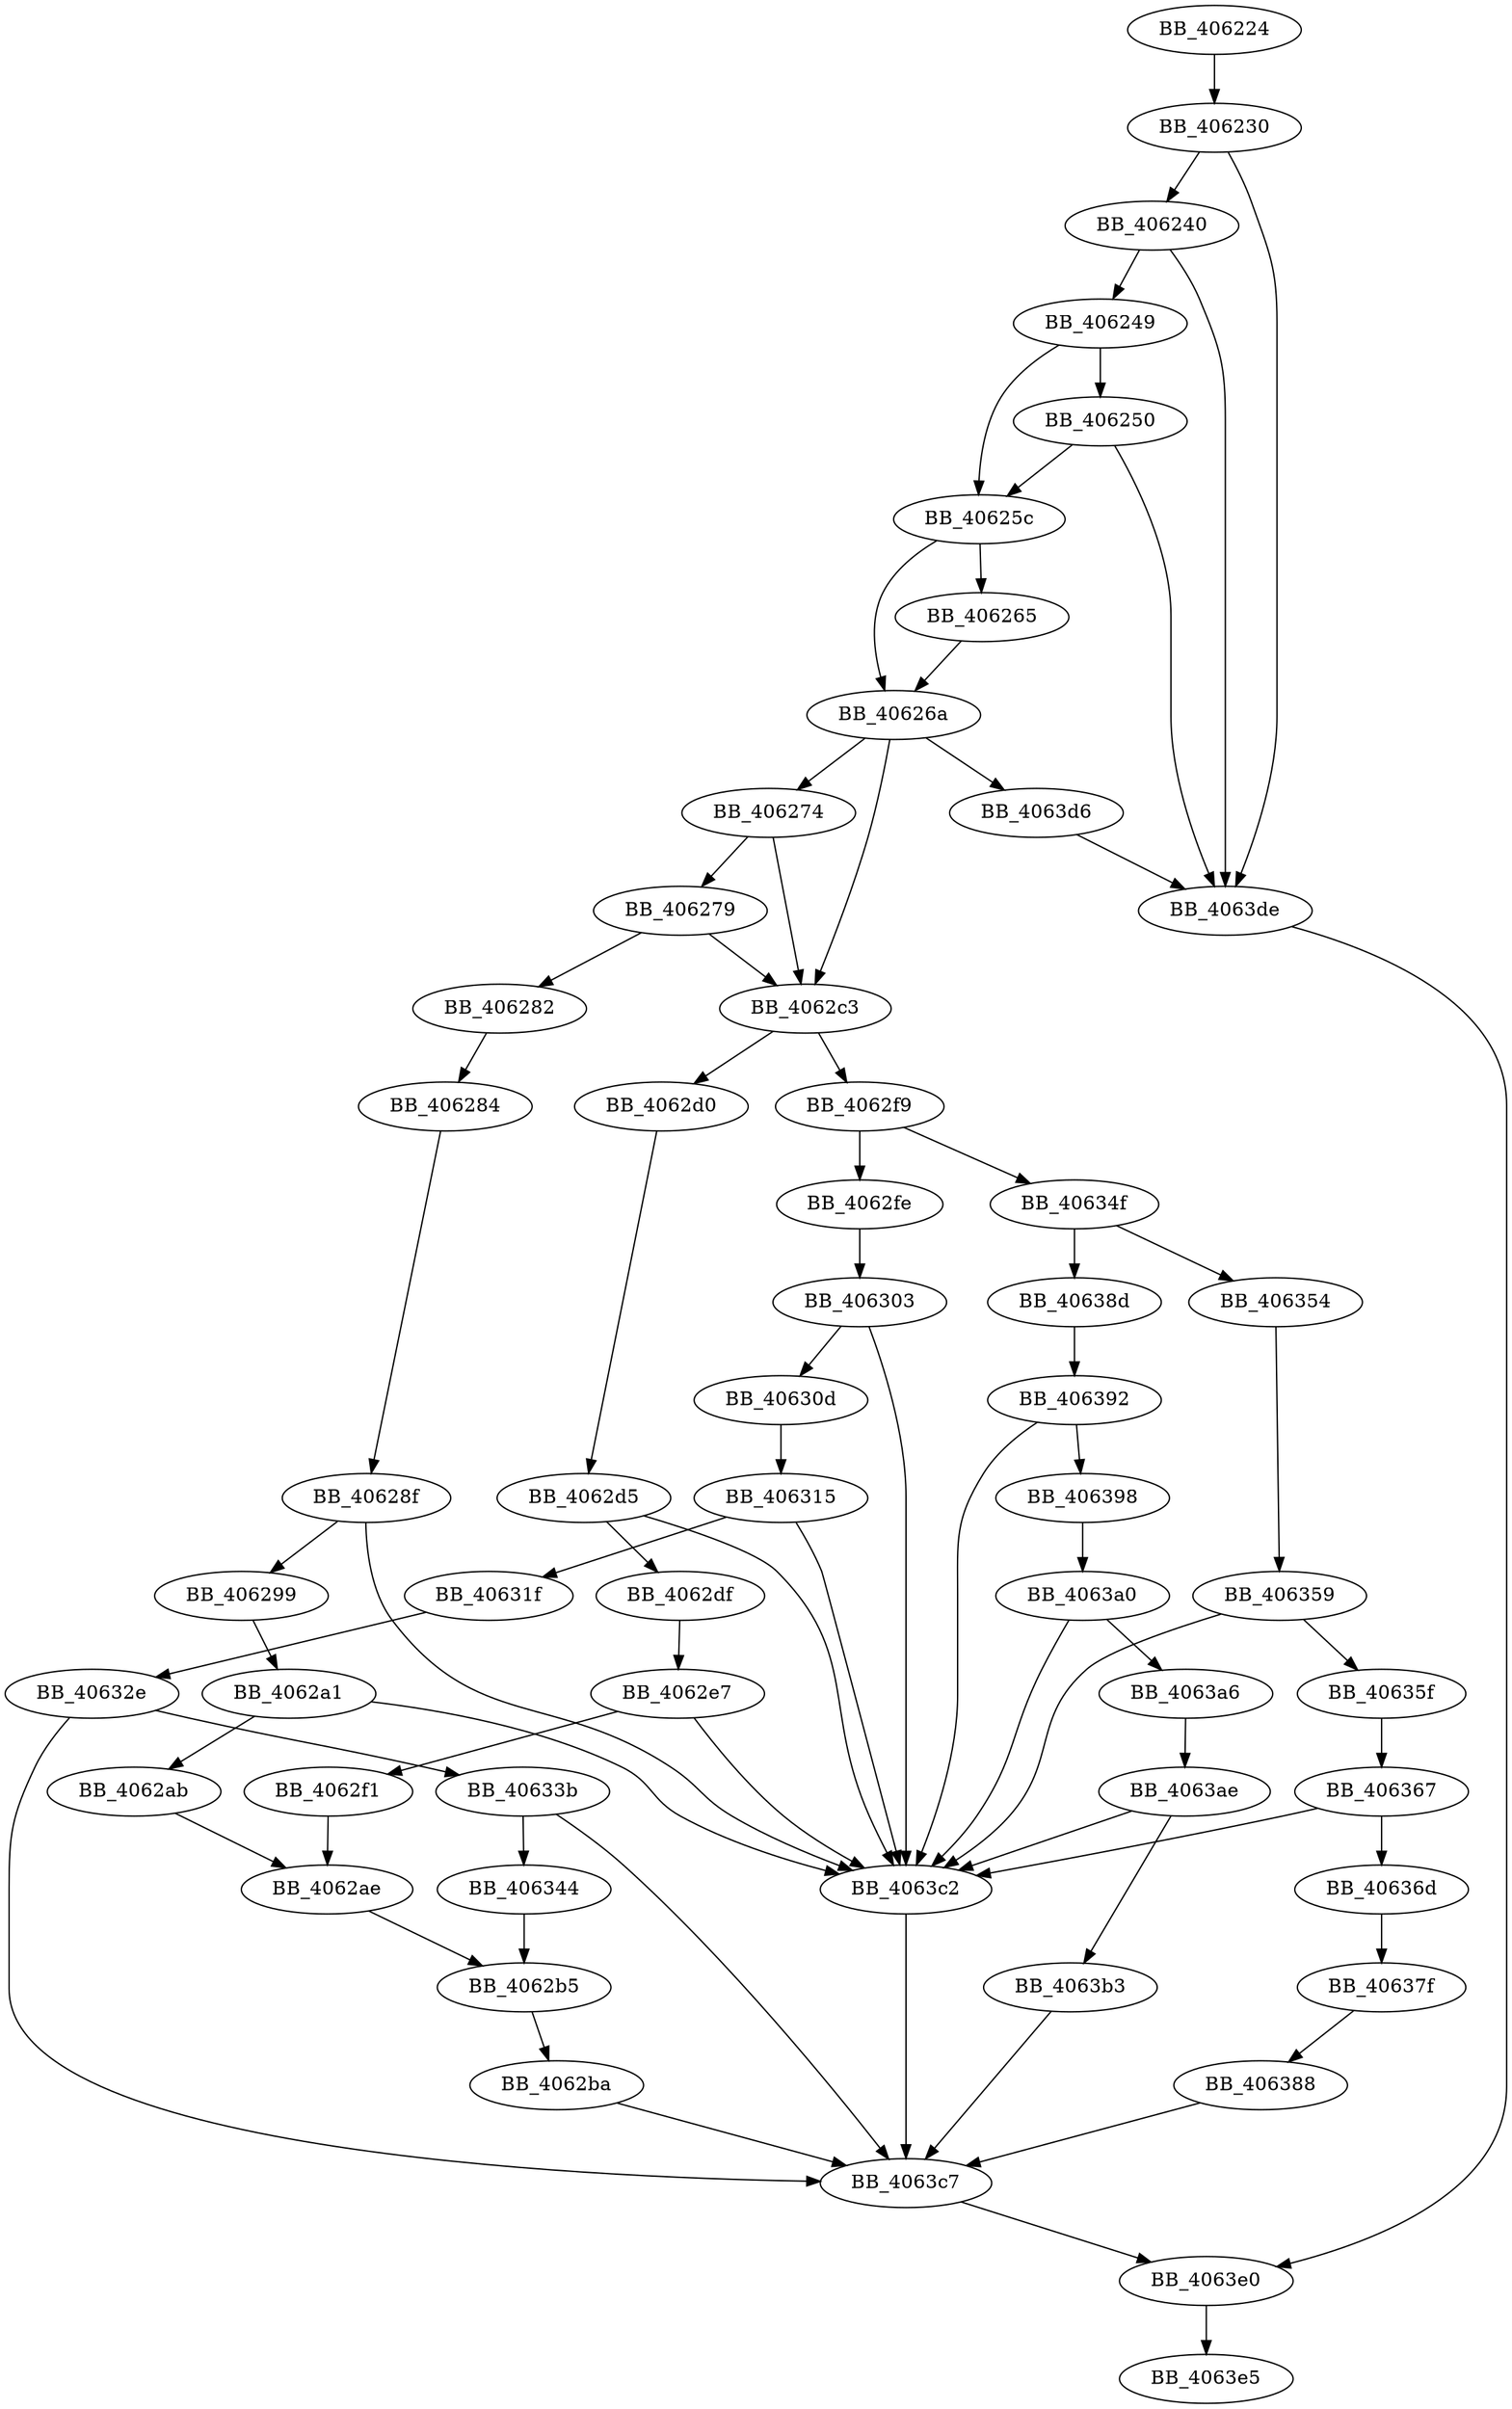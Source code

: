 DiGraph ___BuildCatchObjectHelper{
BB_406224->BB_406230
BB_406230->BB_406240
BB_406230->BB_4063de
BB_406240->BB_406249
BB_406240->BB_4063de
BB_406249->BB_406250
BB_406249->BB_40625c
BB_406250->BB_40625c
BB_406250->BB_4063de
BB_40625c->BB_406265
BB_40625c->BB_40626a
BB_406265->BB_40626a
BB_40626a->BB_406274
BB_40626a->BB_4062c3
BB_40626a->BB_4063d6
BB_406274->BB_406279
BB_406274->BB_4062c3
BB_406279->BB_406282
BB_406279->BB_4062c3
BB_406282->BB_406284
BB_406284->BB_40628f
BB_40628f->BB_406299
BB_40628f->BB_4063c2
BB_406299->BB_4062a1
BB_4062a1->BB_4062ab
BB_4062a1->BB_4063c2
BB_4062ab->BB_4062ae
BB_4062ae->BB_4062b5
BB_4062b5->BB_4062ba
BB_4062ba->BB_4063c7
BB_4062c3->BB_4062d0
BB_4062c3->BB_4062f9
BB_4062d0->BB_4062d5
BB_4062d5->BB_4062df
BB_4062d5->BB_4063c2
BB_4062df->BB_4062e7
BB_4062e7->BB_4062f1
BB_4062e7->BB_4063c2
BB_4062f1->BB_4062ae
BB_4062f9->BB_4062fe
BB_4062f9->BB_40634f
BB_4062fe->BB_406303
BB_406303->BB_40630d
BB_406303->BB_4063c2
BB_40630d->BB_406315
BB_406315->BB_40631f
BB_406315->BB_4063c2
BB_40631f->BB_40632e
BB_40632e->BB_40633b
BB_40632e->BB_4063c7
BB_40633b->BB_406344
BB_40633b->BB_4063c7
BB_406344->BB_4062b5
BB_40634f->BB_406354
BB_40634f->BB_40638d
BB_406354->BB_406359
BB_406359->BB_40635f
BB_406359->BB_4063c2
BB_40635f->BB_406367
BB_406367->BB_40636d
BB_406367->BB_4063c2
BB_40636d->BB_40637f
BB_40637f->BB_406388
BB_406388->BB_4063c7
BB_40638d->BB_406392
BB_406392->BB_406398
BB_406392->BB_4063c2
BB_406398->BB_4063a0
BB_4063a0->BB_4063a6
BB_4063a0->BB_4063c2
BB_4063a6->BB_4063ae
BB_4063ae->BB_4063b3
BB_4063ae->BB_4063c2
BB_4063b3->BB_4063c7
BB_4063c2->BB_4063c7
BB_4063c7->BB_4063e0
BB_4063d6->BB_4063de
BB_4063de->BB_4063e0
BB_4063e0->BB_4063e5
}
